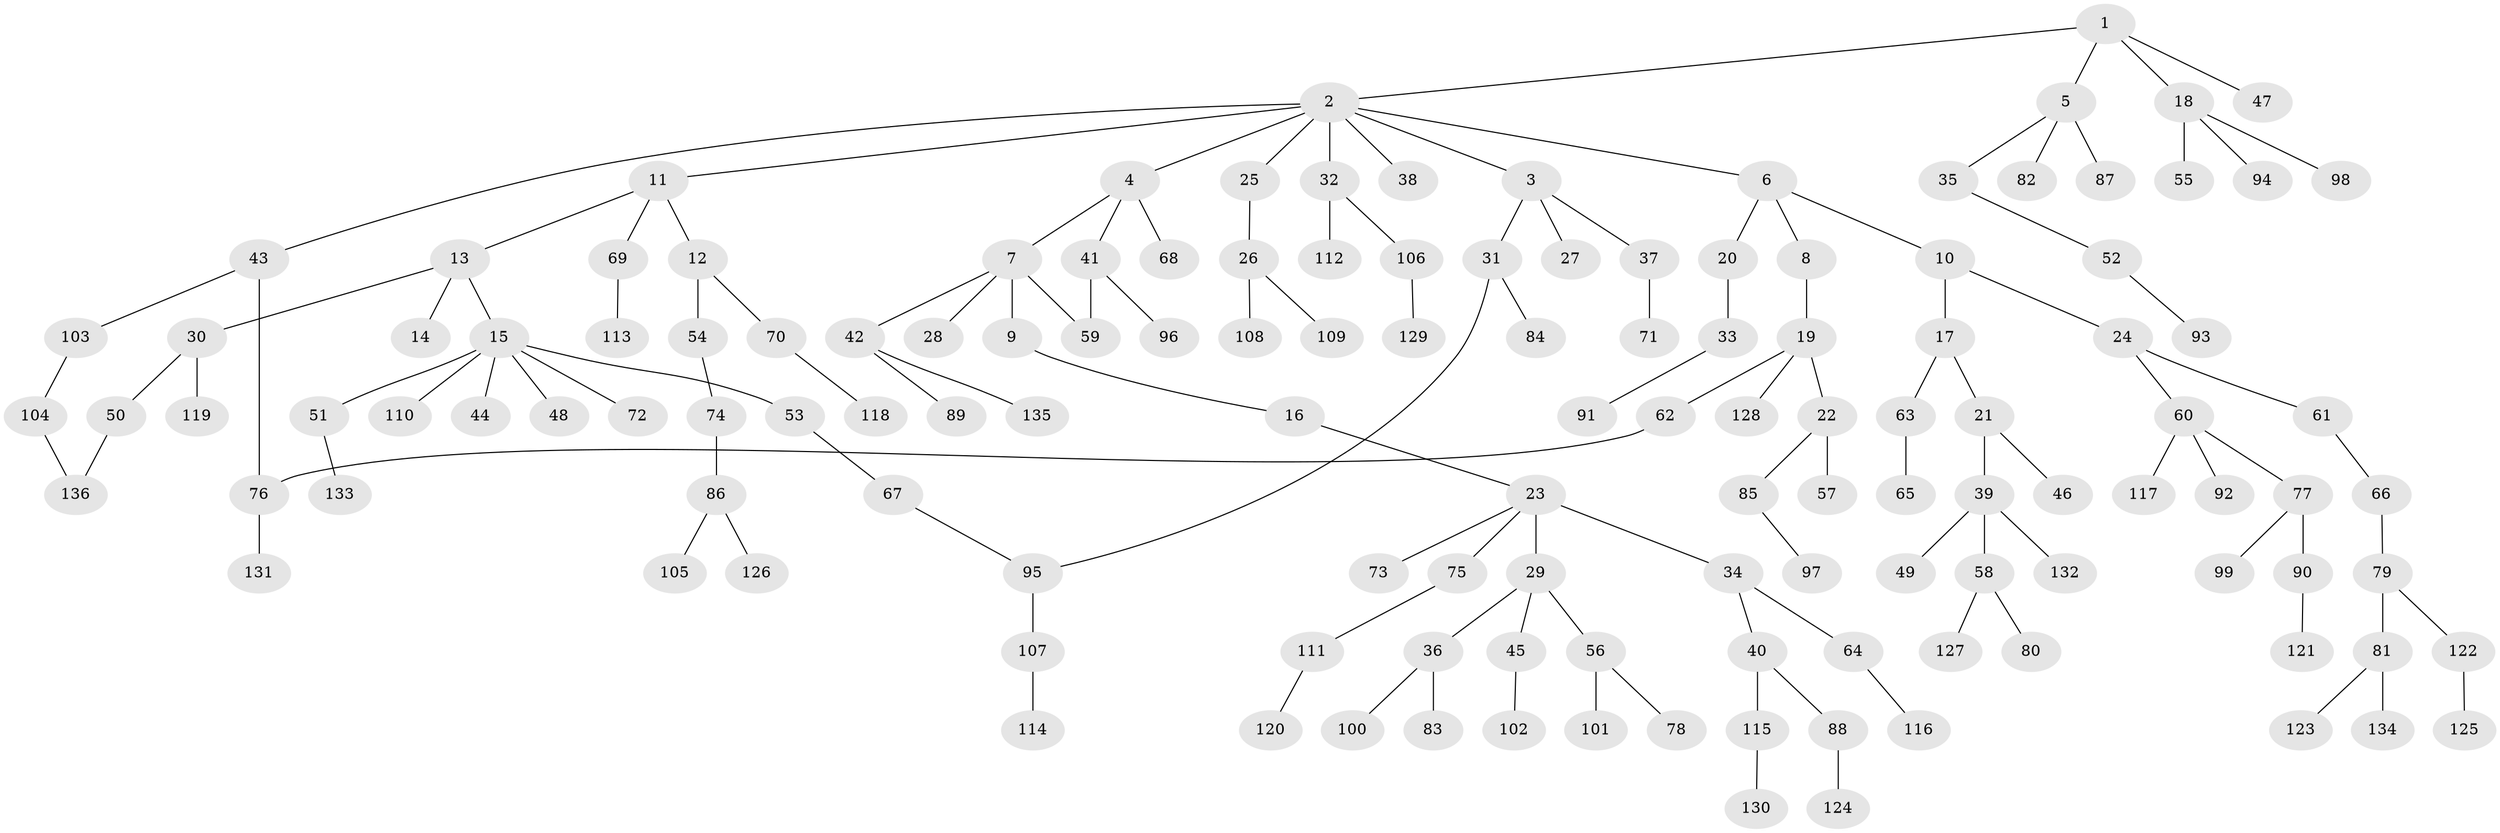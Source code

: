 // Generated by graph-tools (version 1.1) at 2025/13/03/09/25 04:13:31]
// undirected, 136 vertices, 139 edges
graph export_dot {
graph [start="1"]
  node [color=gray90,style=filled];
  1;
  2;
  3;
  4;
  5;
  6;
  7;
  8;
  9;
  10;
  11;
  12;
  13;
  14;
  15;
  16;
  17;
  18;
  19;
  20;
  21;
  22;
  23;
  24;
  25;
  26;
  27;
  28;
  29;
  30;
  31;
  32;
  33;
  34;
  35;
  36;
  37;
  38;
  39;
  40;
  41;
  42;
  43;
  44;
  45;
  46;
  47;
  48;
  49;
  50;
  51;
  52;
  53;
  54;
  55;
  56;
  57;
  58;
  59;
  60;
  61;
  62;
  63;
  64;
  65;
  66;
  67;
  68;
  69;
  70;
  71;
  72;
  73;
  74;
  75;
  76;
  77;
  78;
  79;
  80;
  81;
  82;
  83;
  84;
  85;
  86;
  87;
  88;
  89;
  90;
  91;
  92;
  93;
  94;
  95;
  96;
  97;
  98;
  99;
  100;
  101;
  102;
  103;
  104;
  105;
  106;
  107;
  108;
  109;
  110;
  111;
  112;
  113;
  114;
  115;
  116;
  117;
  118;
  119;
  120;
  121;
  122;
  123;
  124;
  125;
  126;
  127;
  128;
  129;
  130;
  131;
  132;
  133;
  134;
  135;
  136;
  1 -- 2;
  1 -- 5;
  1 -- 18;
  1 -- 47;
  2 -- 3;
  2 -- 4;
  2 -- 6;
  2 -- 11;
  2 -- 25;
  2 -- 32;
  2 -- 38;
  2 -- 43;
  3 -- 27;
  3 -- 31;
  3 -- 37;
  4 -- 7;
  4 -- 41;
  4 -- 68;
  5 -- 35;
  5 -- 82;
  5 -- 87;
  6 -- 8;
  6 -- 10;
  6 -- 20;
  7 -- 9;
  7 -- 28;
  7 -- 42;
  7 -- 59;
  8 -- 19;
  9 -- 16;
  10 -- 17;
  10 -- 24;
  11 -- 12;
  11 -- 13;
  11 -- 69;
  12 -- 54;
  12 -- 70;
  13 -- 14;
  13 -- 15;
  13 -- 30;
  15 -- 44;
  15 -- 48;
  15 -- 51;
  15 -- 53;
  15 -- 72;
  15 -- 110;
  16 -- 23;
  17 -- 21;
  17 -- 63;
  18 -- 55;
  18 -- 94;
  18 -- 98;
  19 -- 22;
  19 -- 62;
  19 -- 128;
  20 -- 33;
  21 -- 39;
  21 -- 46;
  22 -- 57;
  22 -- 85;
  23 -- 29;
  23 -- 34;
  23 -- 73;
  23 -- 75;
  24 -- 60;
  24 -- 61;
  25 -- 26;
  26 -- 108;
  26 -- 109;
  29 -- 36;
  29 -- 45;
  29 -- 56;
  30 -- 50;
  30 -- 119;
  31 -- 84;
  31 -- 95;
  32 -- 106;
  32 -- 112;
  33 -- 91;
  34 -- 40;
  34 -- 64;
  35 -- 52;
  36 -- 83;
  36 -- 100;
  37 -- 71;
  39 -- 49;
  39 -- 58;
  39 -- 132;
  40 -- 88;
  40 -- 115;
  41 -- 96;
  41 -- 59;
  42 -- 89;
  42 -- 135;
  43 -- 103;
  43 -- 76;
  45 -- 102;
  50 -- 136;
  51 -- 133;
  52 -- 93;
  53 -- 67;
  54 -- 74;
  56 -- 78;
  56 -- 101;
  58 -- 80;
  58 -- 127;
  60 -- 77;
  60 -- 92;
  60 -- 117;
  61 -- 66;
  62 -- 76;
  63 -- 65;
  64 -- 116;
  66 -- 79;
  67 -- 95;
  69 -- 113;
  70 -- 118;
  74 -- 86;
  75 -- 111;
  76 -- 131;
  77 -- 90;
  77 -- 99;
  79 -- 81;
  79 -- 122;
  81 -- 123;
  81 -- 134;
  85 -- 97;
  86 -- 105;
  86 -- 126;
  88 -- 124;
  90 -- 121;
  95 -- 107;
  103 -- 104;
  104 -- 136;
  106 -- 129;
  107 -- 114;
  111 -- 120;
  115 -- 130;
  122 -- 125;
}

